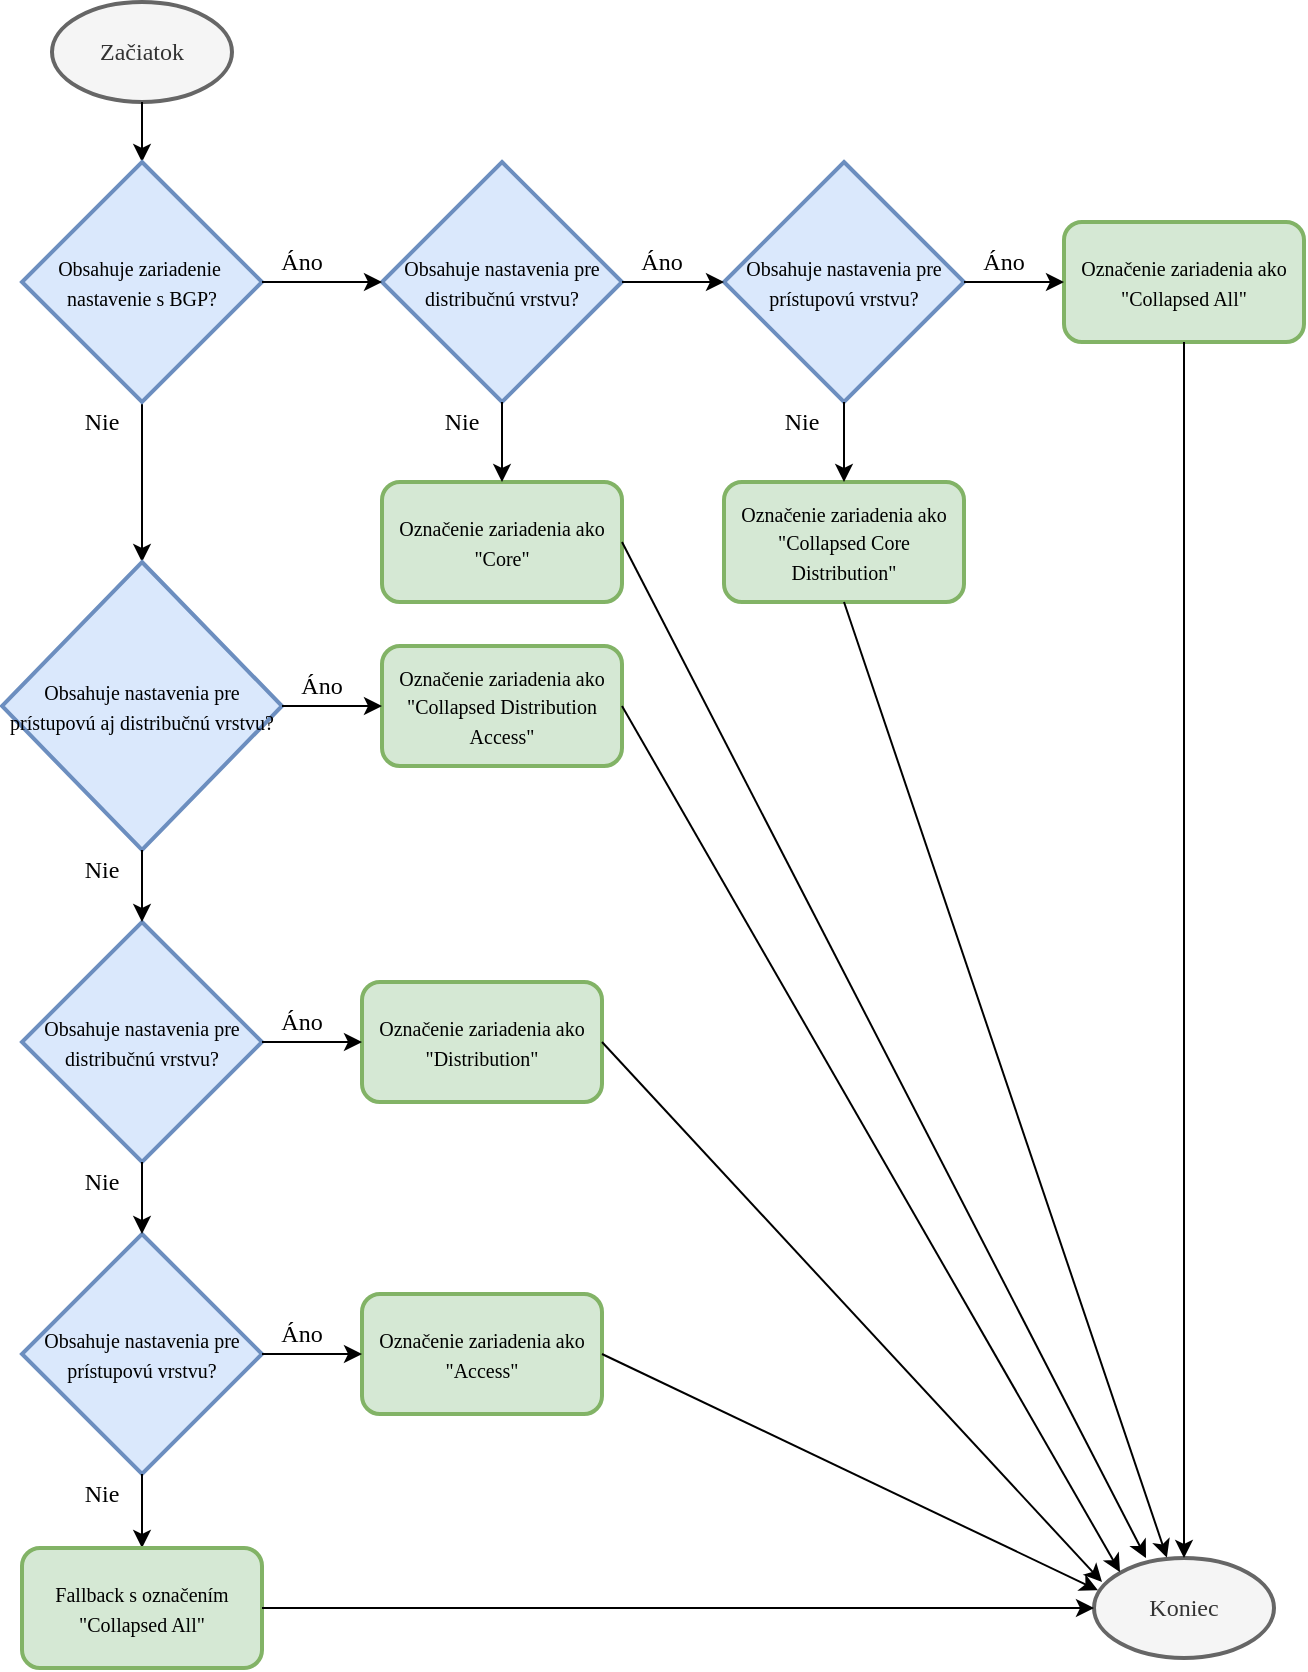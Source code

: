 <mxfile version="12.3.2" type="device" pages="1"><diagram id="RumgZ_1sNLNGHjAJ-Y9i" name="Page-1"><mxGraphModel dx="385" dy="1856" grid="1" gridSize="10" guides="1" tooltips="1" connect="1" arrows="1" fold="1" page="1" pageScale="1" pageWidth="827" pageHeight="1169" math="0" shadow="0"><root><mxCell id="0"/><mxCell id="1" parent="0"/><mxCell id="_sKk5Tx5YM9vUPSHyuP9-1" value="Začiatok" style="strokeWidth=2;html=1;shape=mxgraph.flowchart.start_1;whiteSpace=wrap;fontFamily=Vafle VUT;fillColor=#f5f5f5;strokeColor=#666666;fontColor=#333333;" vertex="1" parent="1"><mxGeometry x="45" y="-1150" width="90" height="50" as="geometry"/></mxCell><mxCell id="_sKk5Tx5YM9vUPSHyuP9-5" value="" style="endArrow=classic;html=1;exitX=0.5;exitY=1;exitDx=0;exitDy=0;exitPerimeter=0;entryX=0.5;entryY=0;entryDx=0;entryDy=0;" edge="1" parent="1" source="_sKk5Tx5YM9vUPSHyuP9-1" target="_sKk5Tx5YM9vUPSHyuP9-36"><mxGeometry width="50" height="50" relative="1" as="geometry"><mxPoint x="10" as="sourcePoint"/><mxPoint x="120" y="-1080" as="targetPoint"/></mxGeometry></mxCell><mxCell id="_sKk5Tx5YM9vUPSHyuP9-6" value="" style="endArrow=classic;html=1;exitX=0.5;exitY=1;exitDx=0;exitDy=0;entryX=0.5;entryY=0;entryDx=0;entryDy=0;" edge="1" parent="1" source="_sKk5Tx5YM9vUPSHyuP9-36" target="_sKk5Tx5YM9vUPSHyuP9-38"><mxGeometry width="50" height="50" relative="1" as="geometry"><mxPoint x="-520" y="-1080.48" as="sourcePoint"/><mxPoint x="-560" y="-130" as="targetPoint"/></mxGeometry></mxCell><mxCell id="_sKk5Tx5YM9vUPSHyuP9-36" value="&lt;font face=&quot;Vafle VUT&quot; style=&quot;font-size: 10px&quot;&gt;Obsahuje zariadenie&amp;nbsp; nastavenie s BGP?&lt;/font&gt;" style="rhombus;whiteSpace=wrap;html=1;fillColor=#dae8fc;strokeColor=#6c8ebf;strokeWidth=2;" vertex="1" parent="1"><mxGeometry x="30" y="-1070" width="120" height="120" as="geometry"/></mxCell><mxCell id="_sKk5Tx5YM9vUPSHyuP9-37" value="&lt;font face=&quot;Vafle VUT&quot; style=&quot;font-size: 10px&quot;&gt;Obsahuje nastavenia pre distribučnú vrstvu?&lt;/font&gt;" style="rhombus;whiteSpace=wrap;html=1;fillColor=#dae8fc;strokeColor=#6c8ebf;strokeWidth=2;" vertex="1" parent="1"><mxGeometry x="210" y="-1070" width="120" height="120" as="geometry"/></mxCell><mxCell id="_sKk5Tx5YM9vUPSHyuP9-38" value="&lt;font face=&quot;Vafle VUT&quot; style=&quot;font-size: 10px&quot;&gt;Obsahuje nastavenia pre prístupovú aj distribučnú vrstvu?&lt;/font&gt;" style="rhombus;whiteSpace=wrap;html=1;fillColor=#dae8fc;strokeColor=#6c8ebf;strokeWidth=2;" vertex="1" parent="1"><mxGeometry x="20" y="-870" width="140" height="144" as="geometry"/></mxCell><mxCell id="_sKk5Tx5YM9vUPSHyuP9-41" value="&lt;font style=&quot;font-size: 12px&quot; face=&quot;Vafle VUT&quot;&gt;Nie&lt;/font&gt;" style="text;html=1;strokeColor=none;fillColor=none;align=center;verticalAlign=middle;whiteSpace=wrap;rounded=0;" vertex="1" parent="1"><mxGeometry x="50" y="-950" width="40" height="20" as="geometry"/></mxCell><mxCell id="_sKk5Tx5YM9vUPSHyuP9-43" value="" style="endArrow=classic;html=1;exitX=1;exitY=0.5;exitDx=0;exitDy=0;entryX=0;entryY=0.5;entryDx=0;entryDy=0;" edge="1" parent="1" source="_sKk5Tx5YM9vUPSHyuP9-36" target="_sKk5Tx5YM9vUPSHyuP9-37"><mxGeometry width="50" height="50" relative="1" as="geometry"><mxPoint x="-590" y="-90" as="sourcePoint"/><mxPoint x="-540" y="-140" as="targetPoint"/></mxGeometry></mxCell><mxCell id="_sKk5Tx5YM9vUPSHyuP9-44" value="&lt;font style=&quot;font-size: 12px&quot; face=&quot;Vafle VUT&quot;&gt;Áno&lt;/font&gt;" style="text;html=1;strokeColor=none;fillColor=none;align=center;verticalAlign=middle;whiteSpace=wrap;rounded=0;" vertex="1" parent="1"><mxGeometry x="150" y="-1030" width="40" height="20" as="geometry"/></mxCell><mxCell id="_sKk5Tx5YM9vUPSHyuP9-45" value="&lt;font face=&quot;Vafle VUT&quot; style=&quot;font-size: 10px&quot;&gt;Označenie zariadenia ako &quot;Collapsed Distribution Access&quot;&lt;/font&gt;" style="rounded=1;whiteSpace=wrap;html=1;strokeWidth=2;fillColor=#d5e8d4;strokeColor=#82b366;" vertex="1" parent="1"><mxGeometry x="210" y="-828" width="120" height="60" as="geometry"/></mxCell><mxCell id="_sKk5Tx5YM9vUPSHyuP9-46" value="" style="endArrow=classic;html=1;exitX=1;exitY=0.5;exitDx=0;exitDy=0;entryX=0;entryY=0.5;entryDx=0;entryDy=0;" edge="1" parent="1" source="_sKk5Tx5YM9vUPSHyuP9-38" target="_sKk5Tx5YM9vUPSHyuP9-45"><mxGeometry width="50" height="50" relative="1" as="geometry"><mxPoint x="150" y="-840" as="sourcePoint"/><mxPoint x="200" y="-840" as="targetPoint"/></mxGeometry></mxCell><mxCell id="_sKk5Tx5YM9vUPSHyuP9-47" value="&lt;font style=&quot;font-size: 12px&quot; face=&quot;Vafle VUT&quot;&gt;Áno&lt;/font&gt;" style="text;html=1;strokeColor=none;fillColor=none;align=center;verticalAlign=middle;whiteSpace=wrap;rounded=0;" vertex="1" parent="1"><mxGeometry x="160" y="-818" width="40" height="20" as="geometry"/></mxCell><mxCell id="_sKk5Tx5YM9vUPSHyuP9-51" value="&lt;font face=&quot;Vafle VUT&quot; style=&quot;font-size: 10px&quot;&gt;Obsahuje nastavenia pre distribučnú vrstvu?&lt;/font&gt;" style="rhombus;whiteSpace=wrap;html=1;fillColor=#dae8fc;strokeColor=#6c8ebf;strokeWidth=2;" vertex="1" parent="1"><mxGeometry x="30" y="-690" width="120" height="120" as="geometry"/></mxCell><mxCell id="_sKk5Tx5YM9vUPSHyuP9-52" value="" style="endArrow=classic;html=1;exitX=0.5;exitY=1;exitDx=0;exitDy=0;entryX=0.5;entryY=0;entryDx=0;entryDy=0;" edge="1" parent="1" source="_sKk5Tx5YM9vUPSHyuP9-38" target="_sKk5Tx5YM9vUPSHyuP9-51"><mxGeometry width="50" height="50" relative="1" as="geometry"><mxPoint x="100" y="-730" as="sourcePoint"/><mxPoint x="160" y="-720" as="targetPoint"/></mxGeometry></mxCell><mxCell id="_sKk5Tx5YM9vUPSHyuP9-53" value="&lt;font style=&quot;font-size: 12px&quot; face=&quot;Vafle VUT&quot;&gt;Nie&lt;/font&gt;" style="text;html=1;strokeColor=none;fillColor=none;align=center;verticalAlign=middle;whiteSpace=wrap;rounded=0;" vertex="1" parent="1"><mxGeometry x="50" y="-726" width="40" height="20" as="geometry"/></mxCell><mxCell id="_sKk5Tx5YM9vUPSHyuP9-54" value="&lt;font face=&quot;Vafle VUT&quot; style=&quot;font-size: 10px&quot;&gt;Označenie zariadenia ako &quot;Distribution&quot;&lt;/font&gt;" style="rounded=1;whiteSpace=wrap;html=1;strokeWidth=2;fillColor=#d5e8d4;strokeColor=#82b366;" vertex="1" parent="1"><mxGeometry x="200" y="-660" width="120" height="60" as="geometry"/></mxCell><mxCell id="_sKk5Tx5YM9vUPSHyuP9-55" value="" style="endArrow=classic;html=1;entryX=0;entryY=0.5;entryDx=0;entryDy=0;exitX=1;exitY=0.5;exitDx=0;exitDy=0;" edge="1" parent="1" target="_sKk5Tx5YM9vUPSHyuP9-54" source="_sKk5Tx5YM9vUPSHyuP9-51"><mxGeometry width="50" height="50" relative="1" as="geometry"><mxPoint x="150" y="-610" as="sourcePoint"/><mxPoint x="190" y="-672" as="targetPoint"/></mxGeometry></mxCell><mxCell id="_sKk5Tx5YM9vUPSHyuP9-56" value="&lt;font style=&quot;font-size: 12px&quot; face=&quot;Vafle VUT&quot;&gt;Áno&lt;/font&gt;" style="text;html=1;strokeColor=none;fillColor=none;align=center;verticalAlign=middle;whiteSpace=wrap;rounded=0;" vertex="1" parent="1"><mxGeometry x="150" y="-650" width="40" height="20" as="geometry"/></mxCell><mxCell id="_sKk5Tx5YM9vUPSHyuP9-57" value="&lt;font face=&quot;Vafle VUT&quot; style=&quot;font-size: 10px&quot;&gt;Obsahuje nastavenia pre prístupovú vrstvu?&lt;/font&gt;" style="rhombus;whiteSpace=wrap;html=1;fillColor=#dae8fc;strokeColor=#6c8ebf;strokeWidth=2;" vertex="1" parent="1"><mxGeometry x="30" y="-534" width="120" height="120" as="geometry"/></mxCell><mxCell id="_sKk5Tx5YM9vUPSHyuP9-58" value="" style="endArrow=classic;html=1;entryX=0.5;entryY=0;entryDx=0;entryDy=0;exitX=0.5;exitY=1;exitDx=0;exitDy=0;" edge="1" parent="1" target="_sKk5Tx5YM9vUPSHyuP9-57" source="_sKk5Tx5YM9vUPSHyuP9-51"><mxGeometry width="50" height="50" relative="1" as="geometry"><mxPoint x="130" y="-560" as="sourcePoint"/><mxPoint x="160" y="-564" as="targetPoint"/></mxGeometry></mxCell><mxCell id="_sKk5Tx5YM9vUPSHyuP9-59" value="&lt;font style=&quot;font-size: 12px&quot; face=&quot;Vafle VUT&quot;&gt;Nie&lt;/font&gt;" style="text;html=1;strokeColor=none;fillColor=none;align=center;verticalAlign=middle;whiteSpace=wrap;rounded=0;" vertex="1" parent="1"><mxGeometry x="50" y="-570" width="40" height="20" as="geometry"/></mxCell><mxCell id="_sKk5Tx5YM9vUPSHyuP9-60" value="&lt;font face=&quot;Vafle VUT&quot; style=&quot;font-size: 10px&quot;&gt;Označenie zariadenia ako &quot;Access&quot;&lt;/font&gt;" style="rounded=1;whiteSpace=wrap;html=1;strokeWidth=2;fillColor=#d5e8d4;strokeColor=#82b366;" vertex="1" parent="1"><mxGeometry x="200" y="-504" width="120" height="60" as="geometry"/></mxCell><mxCell id="_sKk5Tx5YM9vUPSHyuP9-61" value="" style="endArrow=classic;html=1;entryX=0;entryY=0.5;entryDx=0;entryDy=0;exitX=1;exitY=0.5;exitDx=0;exitDy=0;" edge="1" parent="1" target="_sKk5Tx5YM9vUPSHyuP9-60" source="_sKk5Tx5YM9vUPSHyuP9-57"><mxGeometry width="50" height="50" relative="1" as="geometry"><mxPoint x="160" y="-460" as="sourcePoint"/><mxPoint x="190" y="-517" as="targetPoint"/></mxGeometry></mxCell><mxCell id="_sKk5Tx5YM9vUPSHyuP9-62" value="&lt;font style=&quot;font-size: 12px&quot; face=&quot;Vafle VUT&quot;&gt;Áno&lt;/font&gt;" style="text;html=1;strokeColor=none;fillColor=none;align=center;verticalAlign=middle;whiteSpace=wrap;rounded=0;" vertex="1" parent="1"><mxGeometry x="150" y="-494" width="40" height="20" as="geometry"/></mxCell><mxCell id="_sKk5Tx5YM9vUPSHyuP9-63" value="" style="endArrow=classic;html=1;exitX=0.5;exitY=1;exitDx=0;exitDy=0;entryX=0.5;entryY=0;entryDx=0;entryDy=0;" edge="1" parent="1" target="_sKk5Tx5YM9vUPSHyuP9-67"><mxGeometry width="50" height="50" relative="1" as="geometry"><mxPoint x="90" y="-414" as="sourcePoint"/><mxPoint x="120" y="-400" as="targetPoint"/></mxGeometry></mxCell><mxCell id="_sKk5Tx5YM9vUPSHyuP9-64" value="&lt;font style=&quot;font-size: 12px&quot; face=&quot;Vafle VUT&quot;&gt;Nie&lt;/font&gt;" style="text;html=1;strokeColor=none;fillColor=none;align=center;verticalAlign=middle;whiteSpace=wrap;rounded=0;" vertex="1" parent="1"><mxGeometry x="50" y="-414" width="40" height="20" as="geometry"/></mxCell><mxCell id="_sKk5Tx5YM9vUPSHyuP9-67" value="&lt;font face=&quot;Vafle VUT&quot; style=&quot;font-size: 10px&quot;&gt;Fallback s označením &quot;Collapsed All&quot;&lt;/font&gt;" style="rounded=1;whiteSpace=wrap;html=1;strokeWidth=2;fillColor=#d5e8d4;strokeColor=#82b366;" vertex="1" parent="1"><mxGeometry x="30" y="-377" width="120" height="60" as="geometry"/></mxCell><mxCell id="_sKk5Tx5YM9vUPSHyuP9-68" value="&lt;font face=&quot;Vafle VUT&quot; style=&quot;font-size: 10px&quot;&gt;Označenie zariadenia ako &quot;Core&quot;&lt;/font&gt;" style="rounded=1;whiteSpace=wrap;html=1;strokeWidth=2;fillColor=#d5e8d4;strokeColor=#82b366;" vertex="1" parent="1"><mxGeometry x="210" y="-910" width="120" height="60" as="geometry"/></mxCell><mxCell id="_sKk5Tx5YM9vUPSHyuP9-69" value="" style="endArrow=classic;html=1;exitX=0.5;exitY=1;exitDx=0;exitDy=0;entryX=0.5;entryY=0;entryDx=0;entryDy=0;" edge="1" parent="1" source="_sKk5Tx5YM9vUPSHyuP9-37" target="_sKk5Tx5YM9vUPSHyuP9-68"><mxGeometry width="50" height="50" relative="1" as="geometry"><mxPoint x="290" y="-940" as="sourcePoint"/><mxPoint x="290" y="-940" as="targetPoint"/></mxGeometry></mxCell><mxCell id="_sKk5Tx5YM9vUPSHyuP9-70" value="&lt;font style=&quot;font-size: 12px&quot; face=&quot;Vafle VUT&quot;&gt;Nie&lt;/font&gt;" style="text;html=1;strokeColor=none;fillColor=none;align=center;verticalAlign=middle;whiteSpace=wrap;rounded=0;" vertex="1" parent="1"><mxGeometry x="230" y="-950" width="40" height="20" as="geometry"/></mxCell><mxCell id="_sKk5Tx5YM9vUPSHyuP9-71" value="&lt;font face=&quot;Vafle VUT&quot; style=&quot;font-size: 10px&quot;&gt;Obsahuje nastavenia pre prístupovú vrstvu?&lt;/font&gt;" style="rhombus;whiteSpace=wrap;html=1;fillColor=#dae8fc;strokeColor=#6c8ebf;strokeWidth=2;" vertex="1" parent="1"><mxGeometry x="381" y="-1070" width="120" height="120" as="geometry"/></mxCell><mxCell id="_sKk5Tx5YM9vUPSHyuP9-72" value="" style="endArrow=classic;html=1;entryX=0;entryY=0.5;entryDx=0;entryDy=0;exitX=1;exitY=0.5;exitDx=0;exitDy=0;" edge="1" parent="1" source="_sKk5Tx5YM9vUPSHyuP9-37" target="_sKk5Tx5YM9vUPSHyuP9-71"><mxGeometry width="50" height="50" relative="1" as="geometry"><mxPoint x="330" y="-990" as="sourcePoint"/><mxPoint x="380" y="-1020" as="targetPoint"/></mxGeometry></mxCell><mxCell id="_sKk5Tx5YM9vUPSHyuP9-73" value="&lt;font style=&quot;font-size: 12px&quot; face=&quot;Vafle VUT&quot;&gt;Áno&lt;/font&gt;" style="text;html=1;strokeColor=none;fillColor=none;align=center;verticalAlign=middle;whiteSpace=wrap;rounded=0;" vertex="1" parent="1"><mxGeometry x="330" y="-1030" width="40" height="20" as="geometry"/></mxCell><mxCell id="_sKk5Tx5YM9vUPSHyuP9-74" value="&lt;font face=&quot;Vafle VUT&quot; style=&quot;font-size: 10px&quot;&gt;Označenie zariadenia ako &quot;Collapsed Core Distribution&quot;&lt;/font&gt;" style="rounded=1;whiteSpace=wrap;html=1;strokeWidth=2;fillColor=#d5e8d4;strokeColor=#82b366;" vertex="1" parent="1"><mxGeometry x="381" y="-910" width="120" height="60" as="geometry"/></mxCell><mxCell id="_sKk5Tx5YM9vUPSHyuP9-75" value="" style="endArrow=classic;html=1;entryX=0.5;entryY=0;entryDx=0;entryDy=0;exitX=0.5;exitY=1;exitDx=0;exitDy=0;" edge="1" parent="1" target="_sKk5Tx5YM9vUPSHyuP9-74" source="_sKk5Tx5YM9vUPSHyuP9-71"><mxGeometry width="50" height="50" relative="1" as="geometry"><mxPoint x="460" y="-940" as="sourcePoint"/><mxPoint x="461" y="-940" as="targetPoint"/></mxGeometry></mxCell><mxCell id="_sKk5Tx5YM9vUPSHyuP9-76" value="&lt;font style=&quot;font-size: 12px&quot; face=&quot;Vafle VUT&quot;&gt;Nie&lt;/font&gt;" style="text;html=1;strokeColor=none;fillColor=none;align=center;verticalAlign=middle;whiteSpace=wrap;rounded=0;" vertex="1" parent="1"><mxGeometry x="400" y="-950" width="40" height="20" as="geometry"/></mxCell><mxCell id="_sKk5Tx5YM9vUPSHyuP9-77" value="&lt;font face=&quot;Vafle VUT&quot; style=&quot;font-size: 10px&quot;&gt;Označenie zariadenia ako &quot;Collapsed All&quot;&lt;/font&gt;" style="rounded=1;whiteSpace=wrap;html=1;strokeWidth=2;fillColor=#d5e8d4;strokeColor=#82b366;" vertex="1" parent="1"><mxGeometry x="551" y="-1040" width="120" height="60" as="geometry"/></mxCell><mxCell id="_sKk5Tx5YM9vUPSHyuP9-78" value="" style="endArrow=classic;html=1;entryX=0;entryY=0.5;entryDx=0;entryDy=0;exitX=1;exitY=0.5;exitDx=0;exitDy=0;" edge="1" parent="1" target="_sKk5Tx5YM9vUPSHyuP9-77" source="_sKk5Tx5YM9vUPSHyuP9-71"><mxGeometry width="50" height="50" relative="1" as="geometry"><mxPoint x="510" y="-990" as="sourcePoint"/><mxPoint x="541" y="-1052" as="targetPoint"/></mxGeometry></mxCell><mxCell id="_sKk5Tx5YM9vUPSHyuP9-79" value="&lt;font style=&quot;font-size: 12px&quot; face=&quot;Vafle VUT&quot;&gt;Áno&lt;/font&gt;" style="text;html=1;strokeColor=none;fillColor=none;align=center;verticalAlign=middle;whiteSpace=wrap;rounded=0;" vertex="1" parent="1"><mxGeometry x="501" y="-1030" width="40" height="20" as="geometry"/></mxCell><mxCell id="_sKk5Tx5YM9vUPSHyuP9-80" value="Koniec" style="strokeWidth=2;html=1;shape=mxgraph.flowchart.start_1;whiteSpace=wrap;fontFamily=Vafle VUT;fillColor=#f5f5f5;strokeColor=#666666;fontColor=#333333;" vertex="1" parent="1"><mxGeometry x="566" y="-372" width="90" height="50" as="geometry"/></mxCell><mxCell id="_sKk5Tx5YM9vUPSHyuP9-81" value="" style="endArrow=classic;html=1;exitX=1;exitY=0.5;exitDx=0;exitDy=0;entryX=0;entryY=0.5;entryDx=0;entryDy=0;entryPerimeter=0;" edge="1" parent="1" source="_sKk5Tx5YM9vUPSHyuP9-67" target="_sKk5Tx5YM9vUPSHyuP9-80"><mxGeometry width="50" height="50" relative="1" as="geometry"><mxPoint x="-420" y="-90" as="sourcePoint"/><mxPoint x="-370" y="-140" as="targetPoint"/></mxGeometry></mxCell><mxCell id="_sKk5Tx5YM9vUPSHyuP9-82" value="" style="endArrow=classic;html=1;entryX=0.5;entryY=0;entryDx=0;entryDy=0;entryPerimeter=0;exitX=0.5;exitY=1;exitDx=0;exitDy=0;" edge="1" parent="1" source="_sKk5Tx5YM9vUPSHyuP9-77" target="_sKk5Tx5YM9vUPSHyuP9-80"><mxGeometry width="50" height="50" relative="1" as="geometry"><mxPoint x="-250" y="-90" as="sourcePoint"/><mxPoint x="-200" y="-140" as="targetPoint"/></mxGeometry></mxCell><mxCell id="_sKk5Tx5YM9vUPSHyuP9-83" value="" style="endArrow=classic;html=1;exitX=1;exitY=0.5;exitDx=0;exitDy=0;entryX=0.022;entryY=0.323;entryDx=0;entryDy=0;entryPerimeter=0;" edge="1" parent="1" source="_sKk5Tx5YM9vUPSHyuP9-60" target="_sKk5Tx5YM9vUPSHyuP9-80"><mxGeometry width="50" height="50" relative="1" as="geometry"><mxPoint x="-250" y="-90" as="sourcePoint"/><mxPoint x="-200" y="-140" as="targetPoint"/><Array as="points"/></mxGeometry></mxCell><mxCell id="_sKk5Tx5YM9vUPSHyuP9-89" value="" style="endArrow=classic;html=1;exitX=1;exitY=0.5;exitDx=0;exitDy=0;" edge="1" parent="1" source="_sKk5Tx5YM9vUPSHyuP9-54"><mxGeometry width="50" height="50" relative="1" as="geometry"><mxPoint x="-240" y="-90" as="sourcePoint"/><mxPoint x="570" y="-360" as="targetPoint"/></mxGeometry></mxCell><mxCell id="_sKk5Tx5YM9vUPSHyuP9-90" value="" style="endArrow=classic;html=1;exitX=1;exitY=0.5;exitDx=0;exitDy=0;" edge="1" parent="1" source="_sKk5Tx5YM9vUPSHyuP9-45"><mxGeometry width="50" height="50" relative="1" as="geometry"><mxPoint x="-130" y="-90" as="sourcePoint"/><mxPoint x="579" y="-365" as="targetPoint"/></mxGeometry></mxCell><mxCell id="_sKk5Tx5YM9vUPSHyuP9-91" value="" style="endArrow=classic;html=1;exitX=1;exitY=0.5;exitDx=0;exitDy=0;entryX=0.289;entryY=0.001;entryDx=0;entryDy=0;entryPerimeter=0;" edge="1" parent="1" source="_sKk5Tx5YM9vUPSHyuP9-68" target="_sKk5Tx5YM9vUPSHyuP9-80"><mxGeometry width="50" height="50" relative="1" as="geometry"><mxPoint x="-130" y="-90" as="sourcePoint"/><mxPoint x="-80" y="-140" as="targetPoint"/></mxGeometry></mxCell><mxCell id="_sKk5Tx5YM9vUPSHyuP9-92" value="" style="endArrow=classic;html=1;exitX=0.5;exitY=1;exitDx=0;exitDy=0;entryX=0.405;entryY=-0.004;entryDx=0;entryDy=0;entryPerimeter=0;" edge="1" parent="1" source="_sKk5Tx5YM9vUPSHyuP9-74" target="_sKk5Tx5YM9vUPSHyuP9-80"><mxGeometry width="50" height="50" relative="1" as="geometry"><mxPoint x="-130" y="-90" as="sourcePoint"/><mxPoint x="-80" y="-140" as="targetPoint"/></mxGeometry></mxCell></root></mxGraphModel></diagram></mxfile>